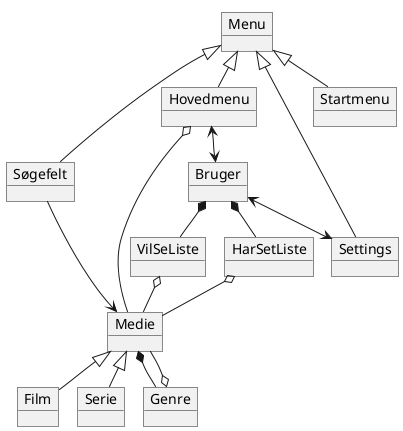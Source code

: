 @startuml
!pragma layout smetana
'https://plantuml.com/object-diagram
object Medie
object Film
object Serie
object Genre
object Menu
object Søgefelt
object Hovedmenu
object Bruger
object Startmenu
object Settings
object VilSeListe
object HarSetListe


Medie <|-- Film
Medie <|-- Serie
Menu <|-- Hovedmenu
Menu <|-- Startmenu
Menu <|-- Settings
Menu <|-- Søgefelt
Medie *-- Genre
Genre o-- Medie
Hovedmenu o-- Medie
Bruger *-- HarSetListe
Bruger *-- VilSeListe
VilSeListe o-- Medie
HarSetListe o-- Medie
Bruger <--> Settings
Hovedmenu <--> Bruger
Søgefelt --> Medie










@enduml


extends <|-- (is-a)
composition *-- (must-have)
Aggregation o-- (can-have)
Associering <--